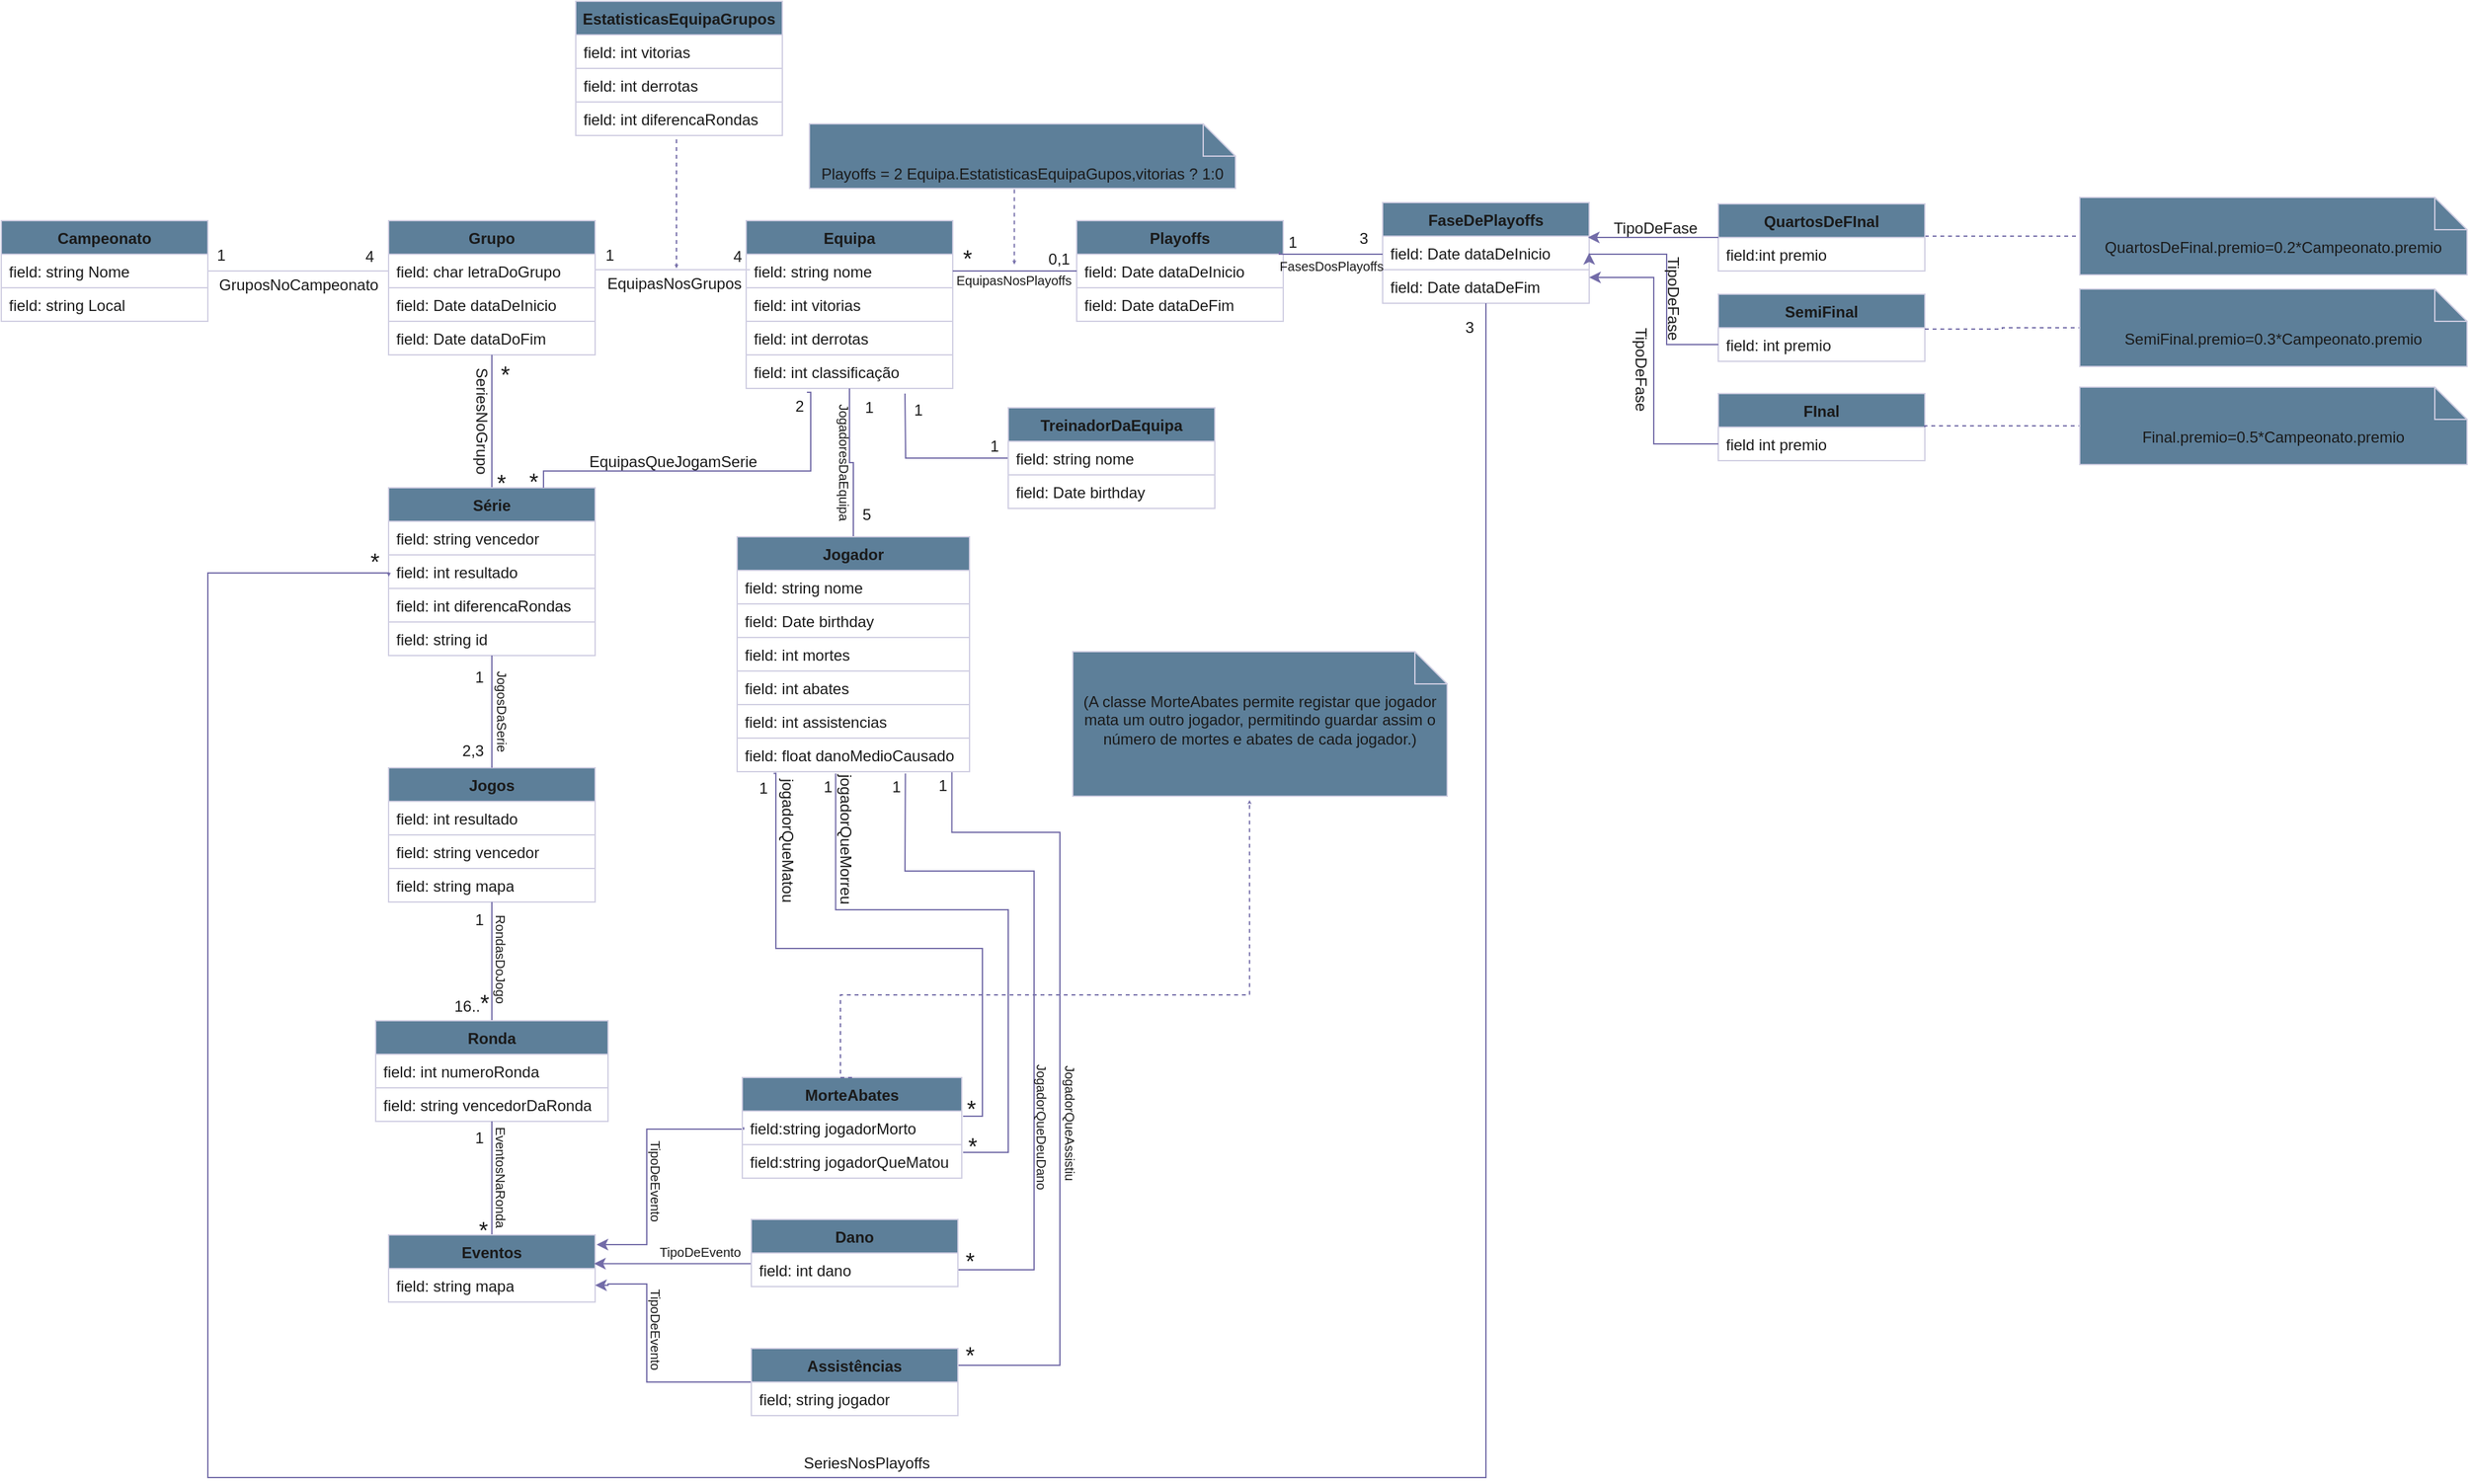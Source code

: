 <mxfile version="22.0.4" type="github">
  <diagram name="Page-1" id="e7e014a7-5840-1c2e-5031-d8a46d1fe8dd">
    <mxGraphModel dx="729" dy="396" grid="1" gridSize="10" guides="1" tooltips="1" connect="1" arrows="1" fold="1" page="1" pageScale="1" pageWidth="1169" pageHeight="826" background="none" math="0" shadow="0">
      <root>
        <mxCell id="0" />
        <mxCell id="1" parent="0" />
        <mxCell id="9Ka-WZvEReShKsLX9K6u-49" value="Playoffs = 2 Equipa.EstatisticasEquipaGupos,vitorias ? 1:0" style="shape=note2;boundedLbl=1;whiteSpace=wrap;html=1;size=25;verticalAlign=top;align=center;labelBackgroundColor=none;fillColor=#5D7F99;strokeColor=#D0CEE2;fontColor=#1A1A1A;" parent="1" vertex="1">
          <mxGeometry x="776" y="131" width="330" height="50" as="geometry" />
        </mxCell>
        <mxCell id="9Ka-WZvEReShKsLX9K6u-52" value="&lt;div&gt;Campeonato&lt;/div&gt;&lt;div&gt;&lt;br&gt;&lt;/div&gt;" style="swimlane;fontStyle=1;align=center;verticalAlign=top;childLayout=stackLayout;horizontal=1;startSize=26;horizontalStack=0;resizeParent=1;resizeParentMax=0;resizeLast=0;collapsible=1;marginBottom=0;whiteSpace=wrap;html=1;labelBackgroundColor=none;fillColor=#5D7F99;strokeColor=#D0CEE2;fontColor=#1A1A1A;" parent="1" vertex="1">
          <mxGeometry x="150" y="206" width="160" height="78" as="geometry" />
        </mxCell>
        <mxCell id="9Ka-WZvEReShKsLX9K6u-56" value="field: string Nome" style="text;strokeColor=#D0CEE2;fillColor=none;align=left;verticalAlign=top;spacingLeft=4;spacingRight=4;overflow=hidden;rotatable=0;points=[[0,0.5],[1,0.5]];portConstraint=eastwest;whiteSpace=wrap;html=1;labelBackgroundColor=none;fontColor=#1A1A1A;" parent="9Ka-WZvEReShKsLX9K6u-52" vertex="1">
          <mxGeometry y="26" width="160" height="26" as="geometry" />
        </mxCell>
        <mxCell id="9Ka-WZvEReShKsLX9K6u-58" value="field: string Local" style="text;strokeColor=#D0CEE2;fillColor=none;align=left;verticalAlign=top;spacingLeft=4;spacingRight=4;overflow=hidden;rotatable=0;points=[[0,0.5],[1,0.5]];portConstraint=eastwest;whiteSpace=wrap;html=1;labelBackgroundColor=none;fontColor=#1A1A1A;" parent="9Ka-WZvEReShKsLX9K6u-52" vertex="1">
          <mxGeometry y="52" width="160" height="26" as="geometry" />
        </mxCell>
        <mxCell id="9Ka-WZvEReShKsLX9K6u-59" value="&lt;div&gt;Grupo&lt;/div&gt;" style="swimlane;fontStyle=1;align=center;verticalAlign=top;childLayout=stackLayout;horizontal=1;startSize=26;horizontalStack=0;resizeParent=1;resizeParentMax=0;resizeLast=0;collapsible=1;marginBottom=0;whiteSpace=wrap;html=1;labelBackgroundColor=none;fillColor=#5D7F99;strokeColor=#D0CEE2;fontColor=#1A1A1A;" parent="1" vertex="1">
          <mxGeometry x="450" y="206" width="160" height="104" as="geometry" />
        </mxCell>
        <mxCell id="9Ka-WZvEReShKsLX9K6u-238" value="field: char letraDoGrupo" style="text;strokeColor=#D0CEE2;fillColor=none;align=left;verticalAlign=top;spacingLeft=4;spacingRight=4;overflow=hidden;rotatable=0;points=[[0,0.5],[1,0.5]];portConstraint=eastwest;whiteSpace=wrap;html=1;labelBackgroundColor=none;fontColor=#1A1A1A;" parent="9Ka-WZvEReShKsLX9K6u-59" vertex="1">
          <mxGeometry y="26" width="160" height="26" as="geometry" />
        </mxCell>
        <mxCell id="9Ka-WZvEReShKsLX9K6u-63" value="field: Date dataDeInicio" style="text;strokeColor=#D0CEE2;fillColor=none;align=left;verticalAlign=top;spacingLeft=4;spacingRight=4;overflow=hidden;rotatable=0;points=[[0,0.5],[1,0.5]];portConstraint=eastwest;whiteSpace=wrap;html=1;labelBackgroundColor=none;fontColor=#1A1A1A;" parent="9Ka-WZvEReShKsLX9K6u-59" vertex="1">
          <mxGeometry y="52" width="160" height="26" as="geometry" />
        </mxCell>
        <mxCell id="9Ka-WZvEReShKsLX9K6u-60" value="field: Date dataDoFim" style="text;strokeColor=#D0CEE2;fillColor=none;align=left;verticalAlign=top;spacingLeft=4;spacingRight=4;overflow=hidden;rotatable=0;points=[[0,0.5],[1,0.5]];portConstraint=eastwest;whiteSpace=wrap;html=1;labelBackgroundColor=none;fontColor=#1A1A1A;" parent="9Ka-WZvEReShKsLX9K6u-59" vertex="1">
          <mxGeometry y="78" width="160" height="26" as="geometry" />
        </mxCell>
        <mxCell id="9Ka-WZvEReShKsLX9K6u-64" value="" style="line;strokeWidth=1;fillColor=none;align=left;verticalAlign=middle;spacingTop=-1;spacingLeft=3;spacingRight=3;rotatable=0;labelPosition=right;points=[];portConstraint=eastwest;strokeColor=#D0CEE2;labelBackgroundColor=none;fontColor=#1A1A1A;" parent="1" vertex="1">
          <mxGeometry x="310" y="241" width="140" height="8" as="geometry" />
        </mxCell>
        <mxCell id="9Ka-WZvEReShKsLX9K6u-66" value="1" style="text;html=1;align=center;verticalAlign=middle;resizable=0;points=[];autosize=1;strokeColor=none;fillColor=none;labelBackgroundColor=none;fontColor=#1A1A1A;" parent="1" vertex="1">
          <mxGeometry x="305" y="218" width="30" height="30" as="geometry" />
        </mxCell>
        <mxCell id="9Ka-WZvEReShKsLX9K6u-67" value="4" style="text;html=1;align=center;verticalAlign=middle;resizable=0;points=[];autosize=1;strokeColor=none;fillColor=none;labelBackgroundColor=none;fontColor=#1A1A1A;" parent="1" vertex="1">
          <mxGeometry x="420" y="219" width="30" height="30" as="geometry" />
        </mxCell>
        <mxCell id="9Ka-WZvEReShKsLX9K6u-68" value="Equipa" style="swimlane;fontStyle=1;align=center;verticalAlign=top;childLayout=stackLayout;horizontal=1;startSize=26;horizontalStack=0;resizeParent=1;resizeParentMax=0;resizeLast=0;collapsible=1;marginBottom=0;whiteSpace=wrap;html=1;labelBackgroundColor=none;fillColor=#5D7F99;strokeColor=#D0CEE2;fontColor=#1A1A1A;" parent="1" vertex="1">
          <mxGeometry x="727" y="206" width="160" height="130" as="geometry" />
        </mxCell>
        <mxCell id="9Ka-WZvEReShKsLX9K6u-70" value="&lt;div&gt;field: string nome&lt;/div&gt;" style="text;strokeColor=#D0CEE2;fillColor=none;align=left;verticalAlign=top;spacingLeft=4;spacingRight=4;overflow=hidden;rotatable=0;points=[[0,0.5],[1,0.5]];portConstraint=eastwest;whiteSpace=wrap;html=1;labelBackgroundColor=none;fontColor=#1A1A1A;" parent="9Ka-WZvEReShKsLX9K6u-68" vertex="1">
          <mxGeometry y="26" width="160" height="26" as="geometry" />
        </mxCell>
        <mxCell id="9Ka-WZvEReShKsLX9K6u-69" value="field: int vitorias" style="text;strokeColor=#D0CEE2;fillColor=none;align=left;verticalAlign=top;spacingLeft=4;spacingRight=4;overflow=hidden;rotatable=0;points=[[0,0.5],[1,0.5]];portConstraint=eastwest;whiteSpace=wrap;html=1;labelBackgroundColor=none;fontColor=#1A1A1A;" parent="9Ka-WZvEReShKsLX9K6u-68" vertex="1">
          <mxGeometry y="52" width="160" height="26" as="geometry" />
        </mxCell>
        <mxCell id="9Ka-WZvEReShKsLX9K6u-110" value="field: int derrotas" style="text;strokeColor=#D0CEE2;fillColor=none;align=left;verticalAlign=top;spacingLeft=4;spacingRight=4;overflow=hidden;rotatable=0;points=[[0,0.5],[1,0.5]];portConstraint=eastwest;whiteSpace=wrap;html=1;labelBackgroundColor=none;fontColor=#1A1A1A;" parent="9Ka-WZvEReShKsLX9K6u-68" vertex="1">
          <mxGeometry y="78" width="160" height="26" as="geometry" />
        </mxCell>
        <mxCell id="JwK9TQ3U5i1SRj9SoQAU-14" value="field: int classificação" style="text;strokeColor=#D0CEE2;fillColor=none;align=left;verticalAlign=top;spacingLeft=4;spacingRight=4;overflow=hidden;rotatable=0;points=[[0,0.5],[1,0.5]];portConstraint=eastwest;whiteSpace=wrap;html=1;labelBackgroundColor=none;fontColor=#1A1A1A;" parent="9Ka-WZvEReShKsLX9K6u-68" vertex="1">
          <mxGeometry y="104" width="160" height="26" as="geometry" />
        </mxCell>
        <mxCell id="9Ka-WZvEReShKsLX9K6u-71" value="" style="line;strokeWidth=1;fillColor=none;align=left;verticalAlign=middle;spacingTop=-1;spacingLeft=3;spacingRight=3;rotatable=0;labelPosition=right;points=[];portConstraint=eastwest;strokeColor=#D0CEE2;labelBackgroundColor=none;fontColor=#1A1A1A;" parent="1" vertex="1">
          <mxGeometry x="610" y="240" width="120" height="8" as="geometry" />
        </mxCell>
        <mxCell id="9Ka-WZvEReShKsLX9K6u-75" value="&lt;div&gt;1&lt;/div&gt;" style="text;html=1;align=center;verticalAlign=middle;resizable=0;points=[];autosize=1;strokeColor=none;fillColor=none;labelBackgroundColor=none;fontColor=#1A1A1A;" parent="1" vertex="1">
          <mxGeometry x="606" y="218" width="30" height="30" as="geometry" />
        </mxCell>
        <mxCell id="9Ka-WZvEReShKsLX9K6u-76" value="4" style="text;html=1;align=center;verticalAlign=middle;resizable=0;points=[];autosize=1;strokeColor=none;fillColor=none;labelBackgroundColor=none;fontColor=#1A1A1A;" parent="1" vertex="1">
          <mxGeometry x="705" y="219" width="30" height="30" as="geometry" />
        </mxCell>
        <mxCell id="9Ka-WZvEReShKsLX9K6u-93" style="edgeStyle=orthogonalEdgeStyle;rounded=0;orthogonalLoop=1;jettySize=auto;html=1;entryX=0.5;entryY=1;entryDx=0;entryDy=0;endSize=0;endArrow=none;endFill=0;labelBackgroundColor=none;strokeColor=#736CA8;fontColor=default;" parent="1" source="9Ka-WZvEReShKsLX9K6u-77" target="9Ka-WZvEReShKsLX9K6u-59" edge="1">
          <mxGeometry relative="1" as="geometry" />
        </mxCell>
        <mxCell id="9Ka-WZvEReShKsLX9K6u-77" value="Série" style="swimlane;fontStyle=1;align=center;verticalAlign=top;childLayout=stackLayout;horizontal=1;startSize=26;horizontalStack=0;resizeParent=1;resizeParentMax=0;resizeLast=0;collapsible=1;marginBottom=0;whiteSpace=wrap;html=1;labelBackgroundColor=none;fillColor=#5D7F99;strokeColor=#D0CEE2;fontColor=#1A1A1A;" parent="1" vertex="1">
          <mxGeometry x="450" y="413" width="160" height="130" as="geometry" />
        </mxCell>
        <mxCell id="9Ka-WZvEReShKsLX9K6u-239" value="&lt;div&gt;field: string vencedor&lt;/div&gt;" style="text;strokeColor=#D0CEE2;fillColor=none;align=left;verticalAlign=top;spacingLeft=4;spacingRight=4;overflow=hidden;rotatable=0;points=[[0,0.5],[1,0.5]];portConstraint=eastwest;whiteSpace=wrap;html=1;labelBackgroundColor=none;fontColor=#1A1A1A;" parent="9Ka-WZvEReShKsLX9K6u-77" vertex="1">
          <mxGeometry y="26" width="160" height="26" as="geometry" />
        </mxCell>
        <mxCell id="9Ka-WZvEReShKsLX9K6u-78" value="field: int resultado" style="text;strokeColor=#D0CEE2;fillColor=none;align=left;verticalAlign=top;spacingLeft=4;spacingRight=4;overflow=hidden;rotatable=0;points=[[0,0.5],[1,0.5]];portConstraint=eastwest;whiteSpace=wrap;html=1;labelBackgroundColor=none;fontColor=#1A1A1A;" parent="9Ka-WZvEReShKsLX9K6u-77" vertex="1">
          <mxGeometry y="52" width="160" height="26" as="geometry" />
        </mxCell>
        <mxCell id="LEeNHCaEj4kO8tNSxgfI-7" value="field: int diferencaRondas" style="text;strokeColor=#D0CEE2;fillColor=none;align=left;verticalAlign=top;spacingLeft=4;spacingRight=4;overflow=hidden;rotatable=0;points=[[0,0.5],[1,0.5]];portConstraint=eastwest;whiteSpace=wrap;html=1;labelBackgroundColor=none;fontColor=#1A1A1A;" parent="9Ka-WZvEReShKsLX9K6u-77" vertex="1">
          <mxGeometry y="78" width="160" height="26" as="geometry" />
        </mxCell>
        <mxCell id="9Ka-WZvEReShKsLX9K6u-173" value="field: string id" style="text;strokeColor=#D0CEE2;fillColor=none;align=left;verticalAlign=top;spacingLeft=4;spacingRight=4;overflow=hidden;rotatable=0;points=[[0,0.5],[1,0.5]];portConstraint=eastwest;whiteSpace=wrap;html=1;labelBackgroundColor=none;fontColor=#1A1A1A;" parent="9Ka-WZvEReShKsLX9K6u-77" vertex="1">
          <mxGeometry y="104" width="160" height="26" as="geometry" />
        </mxCell>
        <mxCell id="9Ka-WZvEReShKsLX9K6u-92" value="&amp;nbsp;" style="text;whiteSpace=wrap;html=1;labelBackgroundColor=none;fontColor=#1A1A1A;" parent="1" vertex="1">
          <mxGeometry x="480" y="480" width="60" height="30" as="geometry" />
        </mxCell>
        <mxCell id="9Ka-WZvEReShKsLX9K6u-94" value="&lt;font style=&quot;font-size: 18px;&quot;&gt;*&lt;/font&gt;" style="text;html=1;align=center;verticalAlign=middle;resizable=0;points=[];autosize=1;strokeColor=none;fillColor=none;labelBackgroundColor=none;fontColor=#1A1A1A;" parent="1" vertex="1">
          <mxGeometry x="525" y="306" width="30" height="40" as="geometry" />
        </mxCell>
        <mxCell id="9Ka-WZvEReShKsLX9K6u-95" value="&lt;font style=&quot;font-size: 18px;&quot;&gt;*&lt;/font&gt;" style="text;html=1;align=center;verticalAlign=middle;resizable=0;points=[];autosize=1;strokeColor=none;fillColor=none;labelBackgroundColor=none;fontColor=#1A1A1A;" parent="1" vertex="1">
          <mxGeometry x="522" y="390" width="30" height="40" as="geometry" />
        </mxCell>
        <mxCell id="9Ka-WZvEReShKsLX9K6u-100" value="&lt;div&gt;Jogos&lt;/div&gt;&lt;div&gt;&lt;br&gt;&lt;/div&gt;" style="swimlane;fontStyle=1;align=center;verticalAlign=top;childLayout=stackLayout;horizontal=1;startSize=26;horizontalStack=0;resizeParent=1;resizeParentMax=0;resizeLast=0;collapsible=1;marginBottom=0;whiteSpace=wrap;html=1;labelBackgroundColor=none;fillColor=#5D7F99;strokeColor=#D0CEE2;fontColor=#1A1A1A;" parent="1" vertex="1">
          <mxGeometry x="450" y="630" width="160" height="104" as="geometry" />
        </mxCell>
        <mxCell id="9Ka-WZvEReShKsLX9K6u-101" value="field: int resultado" style="text;strokeColor=#D0CEE2;fillColor=none;align=left;verticalAlign=top;spacingLeft=4;spacingRight=4;overflow=hidden;rotatable=0;points=[[0,0.5],[1,0.5]];portConstraint=eastwest;whiteSpace=wrap;html=1;labelBackgroundColor=none;fontColor=#1A1A1A;" parent="9Ka-WZvEReShKsLX9K6u-100" vertex="1">
          <mxGeometry y="26" width="160" height="26" as="geometry" />
        </mxCell>
        <mxCell id="9Ka-WZvEReShKsLX9K6u-102" value="field: string vencedor" style="text;strokeColor=#D0CEE2;fillColor=none;align=left;verticalAlign=top;spacingLeft=4;spacingRight=4;overflow=hidden;rotatable=0;points=[[0,0.5],[1,0.5]];portConstraint=eastwest;whiteSpace=wrap;html=1;labelBackgroundColor=none;fontColor=#1A1A1A;" parent="9Ka-WZvEReShKsLX9K6u-100" vertex="1">
          <mxGeometry y="52" width="160" height="26" as="geometry" />
        </mxCell>
        <mxCell id="9Ka-WZvEReShKsLX9K6u-136" value="field: string mapa" style="text;strokeColor=#D0CEE2;fillColor=none;align=left;verticalAlign=top;spacingLeft=4;spacingRight=4;overflow=hidden;rotatable=0;points=[[0,0.5],[1,0.5]];portConstraint=eastwest;whiteSpace=wrap;html=1;labelBackgroundColor=none;fontColor=#1A1A1A;" parent="9Ka-WZvEReShKsLX9K6u-100" vertex="1">
          <mxGeometry y="78" width="160" height="26" as="geometry" />
        </mxCell>
        <mxCell id="9Ka-WZvEReShKsLX9K6u-103" style="edgeStyle=orthogonalEdgeStyle;rounded=0;orthogonalLoop=1;jettySize=auto;html=1;endSize=0;entryX=0.5;entryY=1;entryDx=0;entryDy=0;endArrow=none;endFill=0;labelBackgroundColor=none;strokeColor=#736CA8;fontColor=default;" parent="1" source="9Ka-WZvEReShKsLX9K6u-100" target="9Ka-WZvEReShKsLX9K6u-77" edge="1">
          <mxGeometry relative="1" as="geometry">
            <mxPoint x="530" y="560" as="targetPoint" />
          </mxGeometry>
        </mxCell>
        <mxCell id="9Ka-WZvEReShKsLX9K6u-104" value="1" style="text;html=1;align=center;verticalAlign=middle;resizable=0;points=[];autosize=1;strokeColor=none;fillColor=none;labelBackgroundColor=none;fontColor=#1A1A1A;" parent="1" vertex="1">
          <mxGeometry x="505" y="545" width="30" height="30" as="geometry" />
        </mxCell>
        <mxCell id="9Ka-WZvEReShKsLX9K6u-105" value="2,3" style="text;html=1;align=center;verticalAlign=middle;resizable=0;points=[];autosize=1;strokeColor=none;fillColor=none;labelBackgroundColor=none;fontColor=#1A1A1A;" parent="1" vertex="1">
          <mxGeometry x="495" y="602" width="40" height="30" as="geometry" />
        </mxCell>
        <mxCell id="9Ka-WZvEReShKsLX9K6u-109" style="edgeStyle=orthogonalEdgeStyle;rounded=0;orthogonalLoop=1;jettySize=auto;html=1;entryX=0.5;entryY=1;entryDx=0;entryDy=0;endSize=0;endArrow=none;endFill=0;labelBackgroundColor=none;strokeColor=#736CA8;fontColor=default;" parent="1" source="9Ka-WZvEReShKsLX9K6u-106" target="9Ka-WZvEReShKsLX9K6u-68" edge="1">
          <mxGeometry relative="1" as="geometry" />
        </mxCell>
        <mxCell id="9Ka-WZvEReShKsLX9K6u-219" style="edgeStyle=orthogonalEdgeStyle;rounded=0;orthogonalLoop=1;jettySize=auto;html=1;exitX=0.424;exitY=1.051;exitDx=0;exitDy=0;entryX=1.006;entryY=0.231;entryDx=0;entryDy=0;exitPerimeter=0;entryPerimeter=0;endSize=0;endArrow=none;endFill=0;labelBackgroundColor=none;strokeColor=#736CA8;fontColor=default;" parent="1" source="9Ka-WZvEReShKsLX9K6u-145" target="9Ka-WZvEReShKsLX9K6u-193" edge="1">
          <mxGeometry relative="1" as="geometry">
            <Array as="points">
              <mxPoint x="796" y="740" />
              <mxPoint x="930" y="740" />
              <mxPoint x="930" y="928" />
            </Array>
          </mxGeometry>
        </mxCell>
        <mxCell id="9Ka-WZvEReShKsLX9K6u-221" style="edgeStyle=orthogonalEdgeStyle;rounded=0;orthogonalLoop=1;jettySize=auto;html=1;exitX=0.724;exitY=1.051;exitDx=0;exitDy=0;entryX=1;entryY=0.5;entryDx=0;entryDy=0;endSize=0;exitPerimeter=0;startArrow=none;startFill=0;endArrow=none;endFill=0;labelBackgroundColor=none;strokeColor=#736CA8;fontColor=default;" parent="1" source="9Ka-WZvEReShKsLX9K6u-145" edge="1">
          <mxGeometry relative="1" as="geometry">
            <Array as="points">
              <mxPoint x="850" y="640" />
              <mxPoint x="850" y="710" />
              <mxPoint x="950" y="710" />
              <mxPoint x="950" y="1019" />
            </Array>
            <mxPoint x="891" y="1019" as="targetPoint" />
          </mxGeometry>
        </mxCell>
        <mxCell id="JwK9TQ3U5i1SRj9SoQAU-40" style="edgeStyle=orthogonalEdgeStyle;rounded=0;orthogonalLoop=1;jettySize=auto;html=1;exitX=0.924;exitY=1.02;exitDx=0;exitDy=0;entryX=1;entryY=0.25;entryDx=0;entryDy=0;endSize=0;exitPerimeter=0;endArrow=none;endFill=0;labelBackgroundColor=none;strokeColor=#736CA8;fontColor=default;" parent="1" source="9Ka-WZvEReShKsLX9K6u-145" target="JwK9TQ3U5i1SRj9SoQAU-37" edge="1">
          <mxGeometry relative="1" as="geometry">
            <mxPoint x="886" y="601" as="sourcePoint" />
            <mxPoint x="877" y="1118" as="targetPoint" />
            <Array as="points">
              <mxPoint x="886" y="680" />
              <mxPoint x="970" y="680" />
              <mxPoint x="970" y="1093" />
            </Array>
          </mxGeometry>
        </mxCell>
        <mxCell id="9Ka-WZvEReShKsLX9K6u-106" value="Jogador" style="swimlane;fontStyle=1;align=center;verticalAlign=top;childLayout=stackLayout;horizontal=1;startSize=26;horizontalStack=0;resizeParent=1;resizeParentMax=0;resizeLast=0;collapsible=1;marginBottom=0;whiteSpace=wrap;html=1;labelBackgroundColor=none;fillColor=#5D7F99;strokeColor=#D0CEE2;fontColor=#1A1A1A;" parent="1" vertex="1">
          <mxGeometry x="720" y="451" width="180" height="182" as="geometry" />
        </mxCell>
        <mxCell id="9Ka-WZvEReShKsLX9K6u-107" value="field: string nome" style="text;strokeColor=#D0CEE2;fillColor=none;align=left;verticalAlign=top;spacingLeft=4;spacingRight=4;overflow=hidden;rotatable=0;points=[[0,0.5],[1,0.5]];portConstraint=eastwest;whiteSpace=wrap;html=1;labelBackgroundColor=none;fontColor=#1A1A1A;" parent="9Ka-WZvEReShKsLX9K6u-106" vertex="1">
          <mxGeometry y="26" width="180" height="26" as="geometry" />
        </mxCell>
        <mxCell id="9Ka-WZvEReShKsLX9K6u-108" value="field: Date birthday" style="text;strokeColor=#D0CEE2;fillColor=none;align=left;verticalAlign=top;spacingLeft=4;spacingRight=4;overflow=hidden;rotatable=0;points=[[0,0.5],[1,0.5]];portConstraint=eastwest;whiteSpace=wrap;html=1;labelBackgroundColor=none;fontColor=#1A1A1A;" parent="9Ka-WZvEReShKsLX9K6u-106" vertex="1">
          <mxGeometry y="52" width="180" height="26" as="geometry" />
        </mxCell>
        <mxCell id="9Ka-WZvEReShKsLX9K6u-143" value="field: int mortes" style="text;strokeColor=#D0CEE2;fillColor=none;align=left;verticalAlign=top;spacingLeft=4;spacingRight=4;overflow=hidden;rotatable=0;points=[[0,0.5],[1,0.5]];portConstraint=eastwest;whiteSpace=wrap;html=1;labelBackgroundColor=none;fontColor=#1A1A1A;" parent="9Ka-WZvEReShKsLX9K6u-106" vertex="1">
          <mxGeometry y="78" width="180" height="26" as="geometry" />
        </mxCell>
        <mxCell id="9Ka-WZvEReShKsLX9K6u-144" value="field: int abates" style="text;strokeColor=#D0CEE2;fillColor=none;align=left;verticalAlign=top;spacingLeft=4;spacingRight=4;overflow=hidden;rotatable=0;points=[[0,0.5],[1,0.5]];portConstraint=eastwest;whiteSpace=wrap;html=1;labelBackgroundColor=none;fontColor=#1A1A1A;" parent="9Ka-WZvEReShKsLX9K6u-106" vertex="1">
          <mxGeometry y="104" width="180" height="26" as="geometry" />
        </mxCell>
        <mxCell id="dNxr9348xgbhREsRvM5x-9" value="field: int assistencias" style="text;strokeColor=#D0CEE2;fillColor=none;align=left;verticalAlign=top;spacingLeft=4;spacingRight=4;overflow=hidden;rotatable=0;points=[[0,0.5],[1,0.5]];portConstraint=eastwest;whiteSpace=wrap;html=1;labelBackgroundColor=none;fontColor=#1A1A1A;" parent="9Ka-WZvEReShKsLX9K6u-106" vertex="1">
          <mxGeometry y="130" width="180" height="26" as="geometry" />
        </mxCell>
        <mxCell id="9Ka-WZvEReShKsLX9K6u-145" value="field: float danoMedioCausado" style="text;strokeColor=#D0CEE2;fillColor=none;align=left;verticalAlign=top;spacingLeft=4;spacingRight=4;overflow=hidden;rotatable=0;points=[[0,0.5],[1,0.5]];portConstraint=eastwest;whiteSpace=wrap;html=1;labelBackgroundColor=none;fontColor=#1A1A1A;" parent="9Ka-WZvEReShKsLX9K6u-106" vertex="1">
          <mxGeometry y="156" width="180" height="26" as="geometry" />
        </mxCell>
        <mxCell id="9Ka-WZvEReShKsLX9K6u-111" value="Playoffs" style="swimlane;fontStyle=1;align=center;verticalAlign=top;childLayout=stackLayout;horizontal=1;startSize=26;horizontalStack=0;resizeParent=1;resizeParentMax=0;resizeLast=0;collapsible=1;marginBottom=0;whiteSpace=wrap;html=1;labelBackgroundColor=none;fillColor=#5D7F99;strokeColor=#D0CEE2;fontColor=#1A1A1A;" parent="1" vertex="1">
          <mxGeometry x="983" y="206" width="160" height="78" as="geometry" />
        </mxCell>
        <mxCell id="9Ka-WZvEReShKsLX9K6u-112" value="field: Date dataDeInicio" style="text;strokeColor=#D0CEE2;fillColor=none;align=left;verticalAlign=top;spacingLeft=4;spacingRight=4;overflow=hidden;rotatable=0;points=[[0,0.5],[1,0.5]];portConstraint=eastwest;whiteSpace=wrap;html=1;labelBackgroundColor=none;fontColor=#1A1A1A;" parent="9Ka-WZvEReShKsLX9K6u-111" vertex="1">
          <mxGeometry y="26" width="160" height="26" as="geometry" />
        </mxCell>
        <mxCell id="9Ka-WZvEReShKsLX9K6u-113" value="field: Date dataDeFim" style="text;strokeColor=#D0CEE2;fillColor=none;align=left;verticalAlign=top;spacingLeft=4;spacingRight=4;overflow=hidden;rotatable=0;points=[[0,0.5],[1,0.5]];portConstraint=eastwest;whiteSpace=wrap;html=1;labelBackgroundColor=none;fontColor=#1A1A1A;" parent="9Ka-WZvEReShKsLX9K6u-111" vertex="1">
          <mxGeometry y="52" width="160" height="26" as="geometry" />
        </mxCell>
        <mxCell id="9Ka-WZvEReShKsLX9K6u-133" style="edgeStyle=orthogonalEdgeStyle;rounded=0;orthogonalLoop=1;jettySize=auto;html=1;entryX=0;entryY=0.5;entryDx=0;entryDy=0;endSize=0;endArrow=none;endFill=0;labelBackgroundColor=none;strokeColor=#736CA8;fontColor=default;" parent="1" source="9Ka-WZvEReShKsLX9K6u-70" target="9Ka-WZvEReShKsLX9K6u-112" edge="1">
          <mxGeometry relative="1" as="geometry" />
        </mxCell>
        <mxCell id="9Ka-WZvEReShKsLX9K6u-134" value="1" style="text;html=1;align=center;verticalAlign=middle;resizable=0;points=[];autosize=1;strokeColor=none;fillColor=none;labelBackgroundColor=none;fontColor=#1A1A1A;" parent="1" vertex="1">
          <mxGeometry x="807" y="336" width="30" height="30" as="geometry" />
        </mxCell>
        <mxCell id="9Ka-WZvEReShKsLX9K6u-135" value="5" style="text;html=1;align=center;verticalAlign=middle;resizable=0;points=[];autosize=1;strokeColor=none;fillColor=none;labelBackgroundColor=none;fontColor=#1A1A1A;" parent="1" vertex="1">
          <mxGeometry x="805" y="419" width="30" height="30" as="geometry" />
        </mxCell>
        <mxCell id="9Ka-WZvEReShKsLX9K6u-165" value="&lt;font style=&quot;font-size: 18px;&quot;&gt;*&lt;/font&gt;" style="text;html=1;align=center;verticalAlign=middle;resizable=0;points=[];autosize=1;strokeColor=none;fillColor=none;labelBackgroundColor=none;fontColor=#1A1A1A;" parent="1" vertex="1">
          <mxGeometry x="883" y="216" width="30" height="40" as="geometry" />
        </mxCell>
        <mxCell id="9Ka-WZvEReShKsLX9K6u-166" value="0,1" style="text;html=1;align=center;verticalAlign=middle;resizable=0;points=[];autosize=1;strokeColor=none;fillColor=none;labelBackgroundColor=none;fontColor=#1A1A1A;" parent="1" vertex="1">
          <mxGeometry x="949" y="221" width="40" height="30" as="geometry" />
        </mxCell>
        <mxCell id="9Ka-WZvEReShKsLX9K6u-171" value="(A classe MorteAbates permite registar que jogador mata um outro jogador, permitindo guardar assim o número de mortes e abates de cada jogador.)" style="shape=note2;boundedLbl=1;whiteSpace=wrap;html=1;size=25;verticalAlign=top;align=center;labelBackgroundColor=none;fillColor=#5D7F99;strokeColor=#D0CEE2;fontColor=#1A1A1A;" parent="1" vertex="1">
          <mxGeometry x="980" y="540" width="290" height="112" as="geometry" />
        </mxCell>
        <mxCell id="9Ka-WZvEReShKsLX9K6u-183" style="edgeStyle=orthogonalEdgeStyle;rounded=0;orthogonalLoop=1;jettySize=auto;html=1;entryX=0.75;entryY=0;entryDx=0;entryDy=0;endSize=0;exitX=0.294;exitY=1.115;exitDx=0;exitDy=0;exitPerimeter=0;endArrow=none;endFill=0;labelBackgroundColor=none;strokeColor=#736CA8;fontColor=default;" parent="1" source="JwK9TQ3U5i1SRj9SoQAU-14" target="9Ka-WZvEReShKsLX9K6u-77" edge="1">
          <mxGeometry relative="1" as="geometry">
            <Array as="points">
              <mxPoint x="777" y="400" />
              <mxPoint x="570" y="400" />
            </Array>
          </mxGeometry>
        </mxCell>
        <mxCell id="9Ka-WZvEReShKsLX9K6u-184" value="&lt;font style=&quot;font-size: 18px;&quot;&gt;*&lt;/font&gt;" style="text;html=1;align=center;verticalAlign=middle;resizable=0;points=[];autosize=1;strokeColor=none;fillColor=none;labelBackgroundColor=none;fontColor=#1A1A1A;" parent="1" vertex="1">
          <mxGeometry x="547" y="389" width="30" height="40" as="geometry" />
        </mxCell>
        <mxCell id="9Ka-WZvEReShKsLX9K6u-185" value="2" style="text;html=1;align=center;verticalAlign=middle;resizable=0;points=[];autosize=1;strokeColor=none;fillColor=none;labelBackgroundColor=none;fontColor=#1A1A1A;" parent="1" vertex="1">
          <mxGeometry x="753" y="335" width="30" height="30" as="geometry" />
        </mxCell>
        <mxCell id="9Ka-WZvEReShKsLX9K6u-190" style="edgeStyle=orthogonalEdgeStyle;rounded=0;orthogonalLoop=1;jettySize=auto;html=1;entryX=0.5;entryY=1;entryDx=0;entryDy=0;endSize=0;endArrow=none;endFill=0;labelBackgroundColor=none;strokeColor=#736CA8;fontColor=default;" parent="1" source="9Ka-WZvEReShKsLX9K6u-186" target="9Ka-WZvEReShKsLX9K6u-100" edge="1">
          <mxGeometry relative="1" as="geometry" />
        </mxCell>
        <mxCell id="9Ka-WZvEReShKsLX9K6u-186" value="Ronda" style="swimlane;fontStyle=1;align=center;verticalAlign=top;childLayout=stackLayout;horizontal=1;startSize=26;horizontalStack=0;resizeParent=1;resizeParentMax=0;resizeLast=0;collapsible=1;marginBottom=0;whiteSpace=wrap;html=1;labelBackgroundColor=none;fillColor=#5D7F99;strokeColor=#D0CEE2;fontColor=#1A1A1A;" parent="1" vertex="1">
          <mxGeometry x="440" y="826" width="180" height="78" as="geometry" />
        </mxCell>
        <mxCell id="9Ka-WZvEReShKsLX9K6u-187" value="field: int numeroRonda" style="text;strokeColor=#D0CEE2;fillColor=none;align=left;verticalAlign=top;spacingLeft=4;spacingRight=4;overflow=hidden;rotatable=0;points=[[0,0.5],[1,0.5]];portConstraint=eastwest;whiteSpace=wrap;html=1;labelBackgroundColor=none;fontColor=#1A1A1A;" parent="9Ka-WZvEReShKsLX9K6u-186" vertex="1">
          <mxGeometry y="26" width="180" height="26" as="geometry" />
        </mxCell>
        <mxCell id="JwK9TQ3U5i1SRj9SoQAU-5" value="field: string vencedorDaRonda" style="text;strokeColor=#D0CEE2;fillColor=none;align=left;verticalAlign=top;spacingLeft=4;spacingRight=4;overflow=hidden;rotatable=0;points=[[0,0.5],[1,0.5]];portConstraint=eastwest;whiteSpace=wrap;html=1;labelBackgroundColor=none;fontColor=#1A1A1A;" parent="9Ka-WZvEReShKsLX9K6u-186" vertex="1">
          <mxGeometry y="52" width="180" height="26" as="geometry" />
        </mxCell>
        <mxCell id="9Ka-WZvEReShKsLX9K6u-214" style="edgeStyle=orthogonalEdgeStyle;rounded=0;orthogonalLoop=1;jettySize=auto;html=1;exitX=0;exitY=0.5;exitDx=0;exitDy=0;entryX=1.007;entryY=0.144;entryDx=0;entryDy=0;entryPerimeter=0;labelBackgroundColor=none;strokeColor=#736CA8;fontColor=default;" parent="1" source="9Ka-WZvEReShKsLX9K6u-192" target="9Ka-WZvEReShKsLX9K6u-203" edge="1">
          <mxGeometry relative="1" as="geometry">
            <Array as="points">
              <mxPoint x="725" y="909" />
              <mxPoint x="650" y="910" />
              <mxPoint x="650" y="1000" />
              <mxPoint x="612" y="1000" />
            </Array>
            <mxPoint x="630" y="1010" as="targetPoint" />
          </mxGeometry>
        </mxCell>
        <mxCell id="9Ka-WZvEReShKsLX9K6u-191" value="MorteAbates" style="swimlane;fontStyle=1;align=center;verticalAlign=top;childLayout=stackLayout;horizontal=1;startSize=26;horizontalStack=0;resizeParent=1;resizeParentMax=0;resizeLast=0;collapsible=1;marginBottom=0;whiteSpace=wrap;html=1;labelBackgroundColor=none;fillColor=#5D7F99;strokeColor=#D0CEE2;fontColor=#1A1A1A;" parent="1" vertex="1">
          <mxGeometry x="724" y="870" width="170" height="78" as="geometry" />
        </mxCell>
        <mxCell id="9Ka-WZvEReShKsLX9K6u-192" value="field:string jogadorMorto" style="text;strokeColor=#D0CEE2;fillColor=none;align=left;verticalAlign=top;spacingLeft=4;spacingRight=4;overflow=hidden;rotatable=0;points=[[0,0.5],[1,0.5]];portConstraint=eastwest;whiteSpace=wrap;html=1;labelBackgroundColor=none;fontColor=#1A1A1A;" parent="9Ka-WZvEReShKsLX9K6u-191" vertex="1">
          <mxGeometry y="26" width="170" height="26" as="geometry" />
        </mxCell>
        <mxCell id="9Ka-WZvEReShKsLX9K6u-193" value="field:string jogadorQueMatou" style="text;strokeColor=#D0CEE2;fillColor=none;align=left;verticalAlign=top;spacingLeft=4;spacingRight=4;overflow=hidden;rotatable=0;points=[[0,0.5],[1,0.5]];portConstraint=eastwest;whiteSpace=wrap;html=1;labelBackgroundColor=none;fontColor=#1A1A1A;" parent="9Ka-WZvEReShKsLX9K6u-191" vertex="1">
          <mxGeometry y="52" width="170" height="26" as="geometry" />
        </mxCell>
        <mxCell id="9Ka-WZvEReShKsLX9K6u-199" value="Dano" style="swimlane;fontStyle=1;align=center;verticalAlign=top;childLayout=stackLayout;horizontal=1;startSize=26;horizontalStack=0;resizeParent=1;resizeParentMax=0;resizeLast=0;collapsible=1;marginBottom=0;whiteSpace=wrap;html=1;labelBackgroundColor=none;fillColor=#5D7F99;strokeColor=#D0CEE2;fontColor=#1A1A1A;" parent="1" vertex="1">
          <mxGeometry x="731" y="980" width="160" height="52" as="geometry" />
        </mxCell>
        <mxCell id="9Ka-WZvEReShKsLX9K6u-201" value="&lt;div&gt;field: int dano&lt;/div&gt;" style="text;strokeColor=#D0CEE2;fillColor=none;align=left;verticalAlign=top;spacingLeft=4;spacingRight=4;overflow=hidden;rotatable=0;points=[[0,0.5],[1,0.5]];portConstraint=eastwest;whiteSpace=wrap;html=1;labelBackgroundColor=none;fontColor=#1A1A1A;" parent="9Ka-WZvEReShKsLX9K6u-199" vertex="1">
          <mxGeometry y="26" width="160" height="26" as="geometry" />
        </mxCell>
        <mxCell id="9Ka-WZvEReShKsLX9K6u-207" style="edgeStyle=orthogonalEdgeStyle;rounded=0;orthogonalLoop=1;jettySize=auto;html=1;entryX=0.5;entryY=1;entryDx=0;entryDy=0;endSize=0;endArrow=none;endFill=0;labelBackgroundColor=none;strokeColor=#736CA8;fontColor=default;" parent="1" source="9Ka-WZvEReShKsLX9K6u-203" target="9Ka-WZvEReShKsLX9K6u-186" edge="1">
          <mxGeometry relative="1" as="geometry" />
        </mxCell>
        <mxCell id="9Ka-WZvEReShKsLX9K6u-203" value="Eventos" style="swimlane;fontStyle=1;align=center;verticalAlign=top;childLayout=stackLayout;horizontal=1;startSize=26;horizontalStack=0;resizeParent=1;resizeParentMax=0;resizeLast=0;collapsible=1;marginBottom=0;whiteSpace=wrap;html=1;labelBackgroundColor=none;fillColor=#5D7F99;strokeColor=#D0CEE2;fontColor=#1A1A1A;" parent="1" vertex="1">
          <mxGeometry x="450" y="992" width="160" height="52" as="geometry" />
        </mxCell>
        <mxCell id="9Ka-WZvEReShKsLX9K6u-206" value="field: string mapa" style="text;strokeColor=#D0CEE2;fillColor=none;align=left;verticalAlign=top;spacingLeft=4;spacingRight=4;overflow=hidden;rotatable=0;points=[[0,0.5],[1,0.5]];portConstraint=eastwest;whiteSpace=wrap;html=1;labelBackgroundColor=none;fontColor=#1A1A1A;" parent="9Ka-WZvEReShKsLX9K6u-203" vertex="1">
          <mxGeometry y="26" width="160" height="26" as="geometry" />
        </mxCell>
        <mxCell id="9Ka-WZvEReShKsLX9K6u-215" style="edgeStyle=orthogonalEdgeStyle;rounded=0;orthogonalLoop=1;jettySize=auto;html=1;exitX=-0.003;exitY=0.317;exitDx=0;exitDy=0;entryX=0.995;entryY=-0.145;entryDx=0;entryDy=0;entryPerimeter=0;exitPerimeter=0;labelBackgroundColor=none;strokeColor=#736CA8;fontColor=default;" parent="1" target="9Ka-WZvEReShKsLX9K6u-206" edge="1">
          <mxGeometry relative="1" as="geometry">
            <Array as="points">
              <mxPoint x="700" y="1014" />
              <mxPoint x="700" y="1014" />
            </Array>
            <mxPoint x="730.52" y="1014.242" as="sourcePoint" />
          </mxGeometry>
        </mxCell>
        <mxCell id="9Ka-WZvEReShKsLX9K6u-222" style="edgeStyle=orthogonalEdgeStyle;rounded=0;orthogonalLoop=1;jettySize=auto;html=1;entryX=1.006;entryY=0.154;entryDx=0;entryDy=0;entryPerimeter=0;endSize=0;strokeWidth=1;startSize=6;endArrow=none;endFill=0;exitX=0.157;exitY=1.051;exitDx=0;exitDy=0;exitPerimeter=0;labelBackgroundColor=none;strokeColor=#736CA8;fontColor=default;" parent="1" source="9Ka-WZvEReShKsLX9K6u-145" target="9Ka-WZvEReShKsLX9K6u-192" edge="1">
          <mxGeometry relative="1" as="geometry">
            <mxPoint x="750" y="640" as="sourcePoint" />
            <Array as="points">
              <mxPoint x="750" y="634" />
              <mxPoint x="750" y="770" />
              <mxPoint x="910" y="770" />
              <mxPoint x="910" y="900" />
            </Array>
          </mxGeometry>
        </mxCell>
        <mxCell id="9Ka-WZvEReShKsLX9K6u-223" value="&lt;div&gt;jogadorQueMorreu&lt;/div&gt;" style="text;html=1;align=center;verticalAlign=middle;resizable=0;points=[];autosize=1;strokeColor=none;fillColor=none;rotation=90;labelBackgroundColor=none;fontColor=#1A1A1A;" parent="1" vertex="1">
          <mxGeometry x="744" y="670" width="120" height="30" as="geometry" />
        </mxCell>
        <mxCell id="9Ka-WZvEReShKsLX9K6u-224" value="jogadorQueMatou" style="text;html=1;align=center;verticalAlign=middle;resizable=0;points=[];autosize=1;strokeColor=none;fillColor=none;rotation=90;labelBackgroundColor=none;fontColor=#1A1A1A;" parent="1" vertex="1">
          <mxGeometry x="699" y="671" width="120" height="30" as="geometry" />
        </mxCell>
        <mxCell id="9Ka-WZvEReShKsLX9K6u-231" value="1" style="text;html=1;align=center;verticalAlign=middle;resizable=0;points=[];autosize=1;strokeColor=none;fillColor=none;labelBackgroundColor=none;fontColor=#1A1A1A;" parent="1" vertex="1">
          <mxGeometry x="775" y="630" width="30" height="30" as="geometry" />
        </mxCell>
        <mxCell id="9Ka-WZvEReShKsLX9K6u-232" value="1" style="text;html=1;align=center;verticalAlign=middle;resizable=0;points=[];autosize=1;strokeColor=none;fillColor=none;labelBackgroundColor=none;fontColor=#1A1A1A;" parent="1" vertex="1">
          <mxGeometry x="828" y="630" width="30" height="30" as="geometry" />
        </mxCell>
        <mxCell id="9Ka-WZvEReShKsLX9K6u-234" value="&lt;font style=&quot;font-size: 18px;&quot;&gt;*&lt;/font&gt;" style="text;html=1;align=center;verticalAlign=middle;resizable=0;points=[];autosize=1;strokeColor=none;fillColor=none;labelBackgroundColor=none;fontColor=#1A1A1A;" parent="1" vertex="1">
          <mxGeometry x="885" y="993" width="30" height="40" as="geometry" />
        </mxCell>
        <mxCell id="9Ka-WZvEReShKsLX9K6u-235" value="&lt;font style=&quot;font-size: 18px;&quot;&gt;*&lt;/font&gt;" style="text;html=1;align=center;verticalAlign=middle;resizable=0;points=[];autosize=1;strokeColor=none;fillColor=none;labelBackgroundColor=none;fontColor=#1A1A1A;" parent="1" vertex="1">
          <mxGeometry x="887" y="904" width="30" height="40" as="geometry" />
        </mxCell>
        <mxCell id="9Ka-WZvEReShKsLX9K6u-236" value="&lt;font style=&quot;font-size: 18px;&quot;&gt;*&lt;/font&gt;" style="text;html=1;align=center;verticalAlign=middle;resizable=0;points=[];autosize=1;strokeColor=none;fillColor=none;labelBackgroundColor=none;fontColor=#1A1A1A;" parent="1" vertex="1">
          <mxGeometry x="886" y="875" width="30" height="40" as="geometry" />
        </mxCell>
        <mxCell id="JwK9TQ3U5i1SRj9SoQAU-1" value="FaseDePlayoffs" style="swimlane;fontStyle=1;align=center;verticalAlign=top;childLayout=stackLayout;horizontal=1;startSize=26;horizontalStack=0;resizeParent=1;resizeParentMax=0;resizeLast=0;collapsible=1;marginBottom=0;whiteSpace=wrap;html=1;labelBackgroundColor=none;fillColor=#5D7F99;strokeColor=#D0CEE2;fontColor=#1A1A1A;" parent="1" vertex="1">
          <mxGeometry x="1220" y="192" width="160" height="78" as="geometry" />
        </mxCell>
        <mxCell id="JwK9TQ3U5i1SRj9SoQAU-3" value="field: Date dataDeInicio " style="text;strokeColor=#D0CEE2;fillColor=none;align=left;verticalAlign=top;spacingLeft=4;spacingRight=4;overflow=hidden;rotatable=0;points=[[0,0.5],[1,0.5]];portConstraint=eastwest;whiteSpace=wrap;html=1;labelBackgroundColor=none;fontColor=#1A1A1A;" parent="JwK9TQ3U5i1SRj9SoQAU-1" vertex="1">
          <mxGeometry y="26" width="160" height="26" as="geometry" />
        </mxCell>
        <mxCell id="JwK9TQ3U5i1SRj9SoQAU-4" value="field: Date dataDeFim" style="text;strokeColor=#D0CEE2;fillColor=none;align=left;verticalAlign=top;spacingLeft=4;spacingRight=4;overflow=hidden;rotatable=0;points=[[0,0.5],[1,0.5]];portConstraint=eastwest;whiteSpace=wrap;html=1;labelBackgroundColor=none;fontColor=#1A1A1A;" parent="JwK9TQ3U5i1SRj9SoQAU-1" vertex="1">
          <mxGeometry y="52" width="160" height="26" as="geometry" />
        </mxCell>
        <mxCell id="JwK9TQ3U5i1SRj9SoQAU-8" style="edgeStyle=orthogonalEdgeStyle;rounded=0;orthogonalLoop=1;jettySize=auto;html=1;exitX=0;exitY=0.5;exitDx=0;exitDy=0;endSize=0;endArrow=none;endFill=0;labelBackgroundColor=none;strokeColor=#736CA8;fontColor=default;" parent="1" edge="1">
          <mxGeometry relative="1" as="geometry">
            <mxPoint x="1220" y="232" as="sourcePoint" />
            <Array as="points">
              <mxPoint x="1160" y="232" />
              <mxPoint x="1160" y="232" />
            </Array>
            <mxPoint x="1140" y="230" as="targetPoint" />
          </mxGeometry>
        </mxCell>
        <mxCell id="JwK9TQ3U5i1SRj9SoQAU-9" value="" style="edgeStyle=segmentEdgeStyle;endArrow=classic;html=1;curved=0;rounded=0;endSize=0;startSize=8;sourcePerimeterSpacing=0;targetPerimeterSpacing=0;exitX=0.481;exitY=1.018;exitDx=0;exitDy=0;exitPerimeter=0;dashed=1;labelBackgroundColor=none;strokeColor=#736CA8;fontColor=default;" parent="1" source="9Ka-WZvEReShKsLX9K6u-49" edge="1">
          <mxGeometry width="100" relative="1" as="geometry">
            <mxPoint x="880" y="180" as="sourcePoint" />
            <mxPoint x="934" y="240" as="targetPoint" />
            <Array as="points">
              <mxPoint x="934" y="240" />
            </Array>
          </mxGeometry>
        </mxCell>
        <mxCell id="JwK9TQ3U5i1SRj9SoQAU-10" style="edgeStyle=orthogonalEdgeStyle;rounded=0;orthogonalLoop=1;jettySize=auto;html=1;entryX=0.001;entryY=0.648;entryDx=0;entryDy=0;entryPerimeter=0;endSize=0;exitX=0.5;exitY=1;exitDx=0;exitDy=0;labelBackgroundColor=none;strokeColor=#736CA8;fontColor=default;" parent="1" source="JwK9TQ3U5i1SRj9SoQAU-1" target="9Ka-WZvEReShKsLX9K6u-78" edge="1">
          <mxGeometry relative="1" as="geometry">
            <mxPoint x="1300" y="300" as="sourcePoint" />
            <Array as="points">
              <mxPoint x="1300" y="1180" />
              <mxPoint x="310" y="1180" />
              <mxPoint x="310" y="479" />
              <mxPoint x="450" y="479" />
            </Array>
          </mxGeometry>
        </mxCell>
        <mxCell id="JwK9TQ3U5i1SRj9SoQAU-12" value="3" style="text;html=1;align=center;verticalAlign=middle;resizable=0;points=[];autosize=1;strokeColor=none;fillColor=none;labelBackgroundColor=none;fontColor=#1A1A1A;" parent="1" vertex="1">
          <mxGeometry x="1272" y="274" width="30" height="30" as="geometry" />
        </mxCell>
        <mxCell id="JwK9TQ3U5i1SRj9SoQAU-13" value="&lt;font style=&quot;font-size: 18px;&quot;&gt;*&lt;/font&gt;" style="text;html=1;align=center;verticalAlign=middle;resizable=0;points=[];autosize=1;strokeColor=none;fillColor=none;labelBackgroundColor=none;fontColor=#1A1A1A;" parent="1" vertex="1">
          <mxGeometry x="424" y="451" width="30" height="40" as="geometry" />
        </mxCell>
        <mxCell id="JwK9TQ3U5i1SRj9SoQAU-17" value="" style="edgeStyle=segmentEdgeStyle;endArrow=classic;html=1;curved=0;rounded=0;endSize=0;startSize=8;sourcePerimeterSpacing=0;targetPerimeterSpacing=0;exitX=0.5;exitY=0;exitDx=0;exitDy=0;entryX=0.472;entryY=1.027;entryDx=0;entryDy=0;entryPerimeter=0;dashed=1;labelBackgroundColor=none;strokeColor=#736CA8;fontColor=default;" parent="1" source="9Ka-WZvEReShKsLX9K6u-191" target="9Ka-WZvEReShKsLX9K6u-171" edge="1">
          <mxGeometry width="100" relative="1" as="geometry">
            <mxPoint x="750" y="810" as="sourcePoint" />
            <mxPoint x="850" y="850" as="targetPoint" />
            <Array as="points">
              <mxPoint x="800" y="870" />
              <mxPoint x="800" y="806" />
              <mxPoint x="1117" y="806" />
            </Array>
          </mxGeometry>
        </mxCell>
        <mxCell id="JwK9TQ3U5i1SRj9SoQAU-18" value="1" style="text;html=1;align=center;verticalAlign=middle;resizable=0;points=[];autosize=1;strokeColor=none;fillColor=none;labelBackgroundColor=none;fontColor=#1A1A1A;" parent="1" vertex="1">
          <mxGeometry x="505" y="733" width="30" height="30" as="geometry" />
        </mxCell>
        <mxCell id="JwK9TQ3U5i1SRj9SoQAU-19" value="16..&lt;font style=&quot;font-size: 18px;&quot;&gt;*&lt;/font&gt;" style="text;html=1;align=center;verticalAlign=middle;resizable=0;points=[];autosize=1;strokeColor=none;fillColor=none;labelBackgroundColor=none;fontColor=#1A1A1A;" parent="1" vertex="1">
          <mxGeometry x="489" y="793" width="50" height="40" as="geometry" />
        </mxCell>
        <mxCell id="LEeNHCaEj4kO8tNSxgfI-45" style="edgeStyle=orthogonalEdgeStyle;rounded=0;orthogonalLoop=1;jettySize=auto;html=1;endArrow=none;endFill=0;dashed=1;entryX=0;entryY=0.5;entryDx=0;entryDy=0;entryPerimeter=0;labelBackgroundColor=none;strokeColor=#736CA8;fontColor=default;" parent="1" source="JwK9TQ3U5i1SRj9SoQAU-20" target="LEeNHCaEj4kO8tNSxgfI-46" edge="1">
          <mxGeometry relative="1" as="geometry">
            <mxPoint x="1760" y="219.0" as="targetPoint" />
            <Array as="points">
              <mxPoint x="1670" y="218" />
              <mxPoint x="1670" y="218" />
            </Array>
          </mxGeometry>
        </mxCell>
        <mxCell id="JwK9TQ3U5i1SRj9SoQAU-20" value="QuartosDeFInal" style="swimlane;fontStyle=1;align=center;verticalAlign=top;childLayout=stackLayout;horizontal=1;startSize=26;horizontalStack=0;resizeParent=1;resizeParentMax=0;resizeLast=0;collapsible=1;marginBottom=0;whiteSpace=wrap;html=1;labelBackgroundColor=none;fillColor=#5D7F99;strokeColor=#D0CEE2;fontColor=#1A1A1A;" parent="1" vertex="1">
          <mxGeometry x="1480" y="193" width="160" height="52" as="geometry" />
        </mxCell>
        <mxCell id="JwK9TQ3U5i1SRj9SoQAU-22" value="field:int premio" style="text;strokeColor=#D0CEE2;fillColor=none;align=left;verticalAlign=top;spacingLeft=4;spacingRight=4;overflow=hidden;rotatable=0;points=[[0,0.5],[1,0.5]];portConstraint=eastwest;whiteSpace=wrap;html=1;labelBackgroundColor=none;fontColor=#1A1A1A;" parent="JwK9TQ3U5i1SRj9SoQAU-20" vertex="1">
          <mxGeometry y="26" width="160" height="26" as="geometry" />
        </mxCell>
        <mxCell id="JwK9TQ3U5i1SRj9SoQAU-23" value="SemiFinal" style="swimlane;fontStyle=1;align=center;verticalAlign=top;childLayout=stackLayout;horizontal=1;startSize=26;horizontalStack=0;resizeParent=1;resizeParentMax=0;resizeLast=0;collapsible=1;marginBottom=0;whiteSpace=wrap;html=1;labelBackgroundColor=none;fillColor=#5D7F99;strokeColor=#D0CEE2;fontColor=#1A1A1A;" parent="1" vertex="1">
          <mxGeometry x="1480" y="263" width="160" height="52" as="geometry" />
        </mxCell>
        <mxCell id="JwK9TQ3U5i1SRj9SoQAU-24" value="field: int premio" style="text;strokeColor=#D0CEE2;fillColor=none;align=left;verticalAlign=top;spacingLeft=4;spacingRight=4;overflow=hidden;rotatable=0;points=[[0,0.5],[1,0.5]];portConstraint=eastwest;whiteSpace=wrap;html=1;labelBackgroundColor=none;fontColor=#1A1A1A;" parent="JwK9TQ3U5i1SRj9SoQAU-23" vertex="1">
          <mxGeometry y="26" width="160" height="26" as="geometry" />
        </mxCell>
        <mxCell id="JwK9TQ3U5i1SRj9SoQAU-25" value="FInal" style="swimlane;fontStyle=1;align=center;verticalAlign=top;childLayout=stackLayout;horizontal=1;startSize=26;horizontalStack=0;resizeParent=1;resizeParentMax=0;resizeLast=0;collapsible=1;marginBottom=0;whiteSpace=wrap;html=1;labelBackgroundColor=none;fillColor=#5D7F99;strokeColor=#D0CEE2;fontColor=#1A1A1A;" parent="1" vertex="1">
          <mxGeometry x="1480" y="340" width="160" height="52" as="geometry" />
        </mxCell>
        <mxCell id="JwK9TQ3U5i1SRj9SoQAU-26" value="field int premio" style="text;strokeColor=#D0CEE2;fillColor=none;align=left;verticalAlign=top;spacingLeft=4;spacingRight=4;overflow=hidden;rotatable=0;points=[[0,0.5],[1,0.5]];portConstraint=eastwest;whiteSpace=wrap;html=1;labelBackgroundColor=none;fontColor=#1A1A1A;" parent="JwK9TQ3U5i1SRj9SoQAU-25" vertex="1">
          <mxGeometry y="26" width="160" height="26" as="geometry" />
        </mxCell>
        <mxCell id="JwK9TQ3U5i1SRj9SoQAU-27" style="edgeStyle=orthogonalEdgeStyle;rounded=0;orthogonalLoop=1;jettySize=auto;html=1;entryX=1;entryY=0.231;entryDx=0;entryDy=0;entryPerimeter=0;labelBackgroundColor=none;strokeColor=#736CA8;fontColor=default;" parent="1" source="JwK9TQ3U5i1SRj9SoQAU-26" target="JwK9TQ3U5i1SRj9SoQAU-4" edge="1">
          <mxGeometry relative="1" as="geometry">
            <Array as="points">
              <mxPoint x="1430" y="379" />
              <mxPoint x="1430" y="250" />
            </Array>
          </mxGeometry>
        </mxCell>
        <mxCell id="JwK9TQ3U5i1SRj9SoQAU-28" style="edgeStyle=orthogonalEdgeStyle;rounded=0;orthogonalLoop=1;jettySize=auto;html=1;entryX=1;entryY=0.5;entryDx=0;entryDy=0;labelBackgroundColor=none;strokeColor=#736CA8;fontColor=default;" parent="1" source="JwK9TQ3U5i1SRj9SoQAU-24" target="JwK9TQ3U5i1SRj9SoQAU-1" edge="1">
          <mxGeometry relative="1" as="geometry">
            <Array as="points">
              <mxPoint x="1440" y="302" />
              <mxPoint x="1440" y="232" />
            </Array>
          </mxGeometry>
        </mxCell>
        <mxCell id="JwK9TQ3U5i1SRj9SoQAU-30" style="edgeStyle=orthogonalEdgeStyle;rounded=0;orthogonalLoop=1;jettySize=auto;html=1;entryX=0.994;entryY=0.346;entryDx=0;entryDy=0;entryPerimeter=0;labelBackgroundColor=none;strokeColor=#736CA8;fontColor=default;" parent="1" source="JwK9TQ3U5i1SRj9SoQAU-20" target="JwK9TQ3U5i1SRj9SoQAU-1" edge="1">
          <mxGeometry relative="1" as="geometry" />
        </mxCell>
        <mxCell id="JwK9TQ3U5i1SRj9SoQAU-31" value="1" style="text;html=1;align=center;verticalAlign=middle;resizable=0;points=[];autosize=1;strokeColor=none;fillColor=none;labelBackgroundColor=none;fontColor=#1A1A1A;" parent="1" vertex="1">
          <mxGeometry x="505" y="902" width="30" height="30" as="geometry" />
        </mxCell>
        <mxCell id="JwK9TQ3U5i1SRj9SoQAU-32" value="&lt;font style=&quot;font-size: 18px;&quot;&gt;*&lt;/font&gt;" style="text;html=1;align=center;verticalAlign=middle;resizable=0;points=[];autosize=1;strokeColor=none;fillColor=none;labelBackgroundColor=none;fontColor=#1A1A1A;" parent="1" vertex="1">
          <mxGeometry x="508" y="969" width="30" height="40" as="geometry" />
        </mxCell>
        <mxCell id="JwK9TQ3U5i1SRj9SoQAU-35" value="1" style="text;html=1;align=center;verticalAlign=middle;resizable=0;points=[];autosize=1;strokeColor=none;fillColor=none;labelBackgroundColor=none;fontColor=#1A1A1A;" parent="1" vertex="1">
          <mxGeometry x="1135" y="208" width="30" height="30" as="geometry" />
        </mxCell>
        <mxCell id="JwK9TQ3U5i1SRj9SoQAU-36" value="3" style="text;html=1;align=center;verticalAlign=middle;resizable=0;points=[];autosize=1;strokeColor=none;fillColor=none;labelBackgroundColor=none;fontColor=#1A1A1A;" parent="1" vertex="1">
          <mxGeometry x="1190" y="205" width="30" height="30" as="geometry" />
        </mxCell>
        <mxCell id="JwK9TQ3U5i1SRj9SoQAU-42" style="edgeStyle=orthogonalEdgeStyle;rounded=0;orthogonalLoop=1;jettySize=auto;html=1;entryX=1;entryY=0.5;entryDx=0;entryDy=0;labelBackgroundColor=none;strokeColor=#736CA8;fontColor=default;" parent="1" source="JwK9TQ3U5i1SRj9SoQAU-37" target="9Ka-WZvEReShKsLX9K6u-206" edge="1">
          <mxGeometry relative="1" as="geometry">
            <Array as="points">
              <mxPoint x="650" y="1106" />
              <mxPoint x="650" y="1030" />
              <mxPoint x="620" y="1030" />
            </Array>
            <mxPoint x="620" y="1050" as="targetPoint" />
          </mxGeometry>
        </mxCell>
        <mxCell id="JwK9TQ3U5i1SRj9SoQAU-37" value="Assistências" style="swimlane;fontStyle=1;align=center;verticalAlign=top;childLayout=stackLayout;horizontal=1;startSize=26;horizontalStack=0;resizeParent=1;resizeParentMax=0;resizeLast=0;collapsible=1;marginBottom=0;whiteSpace=wrap;html=1;labelBackgroundColor=none;fillColor=#5D7F99;strokeColor=#D0CEE2;fontColor=#1A1A1A;" parent="1" vertex="1">
          <mxGeometry x="731" y="1080" width="160" height="52" as="geometry" />
        </mxCell>
        <mxCell id="JwK9TQ3U5i1SRj9SoQAU-38" value="field; string jogador" style="text;strokeColor=#D0CEE2;fillColor=none;align=left;verticalAlign=top;spacingLeft=4;spacingRight=4;overflow=hidden;rotatable=0;points=[[0,0.5],[1,0.5]];portConstraint=eastwest;whiteSpace=wrap;html=1;labelBackgroundColor=none;fontColor=#1A1A1A;" parent="JwK9TQ3U5i1SRj9SoQAU-37" vertex="1">
          <mxGeometry y="26" width="160" height="26" as="geometry" />
        </mxCell>
        <mxCell id="JwK9TQ3U5i1SRj9SoQAU-43" value="1" style="text;html=1;align=center;verticalAlign=middle;resizable=0;points=[];autosize=1;strokeColor=none;fillColor=none;labelBackgroundColor=none;fontColor=#1A1A1A;" parent="1" vertex="1">
          <mxGeometry x="725" y="631" width="30" height="30" as="geometry" />
        </mxCell>
        <mxCell id="JwK9TQ3U5i1SRj9SoQAU-44" value="&lt;font style=&quot;font-size: 18px;&quot;&gt;*&lt;/font&gt;" style="text;html=1;align=center;verticalAlign=middle;resizable=0;points=[];autosize=1;strokeColor=none;fillColor=none;labelBackgroundColor=none;fontColor=#1A1A1A;" parent="1" vertex="1">
          <mxGeometry x="885" y="1066" width="30" height="40" as="geometry" />
        </mxCell>
        <mxCell id="LEeNHCaEj4kO8tNSxgfI-1" value="EstatisticasEquipaGrupos" style="swimlane;fontStyle=1;align=center;verticalAlign=top;childLayout=stackLayout;horizontal=1;startSize=26;horizontalStack=0;resizeParent=1;resizeParentMax=0;resizeLast=0;collapsible=1;marginBottom=0;whiteSpace=wrap;html=1;labelBackgroundColor=none;fillColor=#5D7F99;strokeColor=#D0CEE2;fontColor=#1A1A1A;" parent="1" vertex="1">
          <mxGeometry x="595" y="36" width="160" height="104" as="geometry" />
        </mxCell>
        <mxCell id="LEeNHCaEj4kO8tNSxgfI-2" value="field: int vitorias" style="text;strokeColor=#D0CEE2;fillColor=none;align=left;verticalAlign=top;spacingLeft=4;spacingRight=4;overflow=hidden;rotatable=0;points=[[0,0.5],[1,0.5]];portConstraint=eastwest;whiteSpace=wrap;html=1;labelBackgroundColor=none;fontColor=#1A1A1A;" parent="LEeNHCaEj4kO8tNSxgfI-1" vertex="1">
          <mxGeometry y="26" width="160" height="26" as="geometry" />
        </mxCell>
        <mxCell id="LEeNHCaEj4kO8tNSxgfI-3" value="field: int derrotas" style="text;strokeColor=#D0CEE2;fillColor=none;align=left;verticalAlign=top;spacingLeft=4;spacingRight=4;overflow=hidden;rotatable=0;points=[[0,0.5],[1,0.5]];portConstraint=eastwest;whiteSpace=wrap;html=1;labelBackgroundColor=none;fontColor=#1A1A1A;" parent="LEeNHCaEj4kO8tNSxgfI-1" vertex="1">
          <mxGeometry y="52" width="160" height="26" as="geometry" />
        </mxCell>
        <mxCell id="LEeNHCaEj4kO8tNSxgfI-9" value="field: int diferencaRondas" style="text;strokeColor=#D0CEE2;fillColor=none;align=left;verticalAlign=top;spacingLeft=4;spacingRight=4;overflow=hidden;rotatable=0;points=[[0,0.5],[1,0.5]];portConstraint=eastwest;whiteSpace=wrap;html=1;labelBackgroundColor=none;fontColor=#1A1A1A;" parent="LEeNHCaEj4kO8tNSxgfI-1" vertex="1">
          <mxGeometry y="78" width="160" height="26" as="geometry" />
        </mxCell>
        <mxCell id="LEeNHCaEj4kO8tNSxgfI-5" style="edgeStyle=orthogonalEdgeStyle;rounded=0;orthogonalLoop=1;jettySize=auto;html=1;endSize=0;dashed=1;labelBackgroundColor=none;strokeColor=#736CA8;fontColor=default;" parent="1" edge="1">
          <mxGeometry relative="1" as="geometry">
            <mxPoint x="673" y="143" as="sourcePoint" />
            <mxPoint x="673" y="243" as="targetPoint" />
            <Array as="points">
              <mxPoint x="673" y="180" />
              <mxPoint x="673" y="180" />
            </Array>
          </mxGeometry>
        </mxCell>
        <mxCell id="LEeNHCaEj4kO8tNSxgfI-12" value="&lt;div&gt;SeriesNoGrupo&lt;/div&gt;" style="text;html=1;align=center;verticalAlign=middle;resizable=0;points=[];autosize=1;strokeColor=none;fillColor=none;rotation=90;labelBackgroundColor=none;fontColor=#1A1A1A;" parent="1" vertex="1">
          <mxGeometry x="467" y="346" width="110" height="30" as="geometry" />
        </mxCell>
        <mxCell id="LEeNHCaEj4kO8tNSxgfI-13" value="EquipasQueJogamSerie" style="text;html=1;align=center;verticalAlign=middle;resizable=0;points=[];autosize=1;strokeColor=none;fillColor=none;labelBackgroundColor=none;fontColor=#1A1A1A;" parent="1" vertex="1">
          <mxGeometry x="595" y="378" width="150" height="30" as="geometry" />
        </mxCell>
        <mxCell id="LEeNHCaEj4kO8tNSxgfI-14" value="&lt;font style=&quot;font-size: 10px;&quot;&gt;JogadoresDaEquipa&lt;/font&gt;" style="text;html=1;align=center;verticalAlign=middle;resizable=0;points=[];autosize=1;strokeColor=none;fillColor=none;rotation=90;labelBackgroundColor=none;fontColor=#1A1A1A;" parent="1" vertex="1">
          <mxGeometry x="748" y="378" width="110" height="30" as="geometry" />
        </mxCell>
        <mxCell id="LEeNHCaEj4kO8tNSxgfI-18" value="EquipasNosGrupos" style="text;html=1;align=center;verticalAlign=middle;resizable=0;points=[];autosize=1;strokeColor=none;fillColor=none;labelBackgroundColor=none;fontColor=#1A1A1A;" parent="1" vertex="1">
          <mxGeometry x="606" y="240" width="130" height="30" as="geometry" />
        </mxCell>
        <mxCell id="LEeNHCaEj4kO8tNSxgfI-19" value="&lt;div&gt;GruposNoCampeonato&lt;/div&gt;" style="text;html=1;align=center;verticalAlign=middle;resizable=0;points=[];autosize=1;strokeColor=none;fillColor=none;labelBackgroundColor=none;fontColor=#1A1A1A;" parent="1" vertex="1">
          <mxGeometry x="305" y="241" width="150" height="30" as="geometry" />
        </mxCell>
        <mxCell id="LEeNHCaEj4kO8tNSxgfI-20" value="&lt;font style=&quot;font-size: 10px;&quot;&gt;EquipasNosPlayoffs&lt;/font&gt;" style="text;html=1;align=center;verticalAlign=middle;resizable=0;points=[];autosize=1;strokeColor=none;fillColor=none;labelBackgroundColor=none;fontColor=#1A1A1A;" parent="1" vertex="1">
          <mxGeometry x="879" y="237" width="110" height="30" as="geometry" />
        </mxCell>
        <mxCell id="LEeNHCaEj4kO8tNSxgfI-21" value="&lt;font style=&quot;font-size: 10px;&quot;&gt;FasesDosPlayoffs&lt;/font&gt;" style="text;html=1;align=center;verticalAlign=middle;resizable=0;points=[];autosize=1;strokeColor=none;fillColor=none;labelBackgroundColor=none;fontColor=#1A1A1A;" parent="1" vertex="1">
          <mxGeometry x="1130" y="226" width="100" height="30" as="geometry" />
        </mxCell>
        <mxCell id="LEeNHCaEj4kO8tNSxgfI-22" value="&lt;div&gt;TipoDeFase&lt;/div&gt;" style="text;html=1;align=center;verticalAlign=middle;resizable=0;points=[];autosize=1;strokeColor=none;fillColor=none;rotation=90;labelBackgroundColor=none;fontColor=#1A1A1A;" parent="1" vertex="1">
          <mxGeometry x="1375" y="306" width="90" height="30" as="geometry" />
        </mxCell>
        <mxCell id="LEeNHCaEj4kO8tNSxgfI-23" value="&lt;div&gt;TipoDeFase&lt;/div&gt;" style="text;html=1;align=center;verticalAlign=middle;resizable=0;points=[];autosize=1;strokeColor=none;fillColor=none;rotation=90;labelBackgroundColor=none;fontColor=#1A1A1A;" parent="1" vertex="1">
          <mxGeometry x="1400" y="251" width="90" height="30" as="geometry" />
        </mxCell>
        <mxCell id="LEeNHCaEj4kO8tNSxgfI-25" value="&lt;div&gt;TipoDeFase&lt;/div&gt;" style="text;html=1;align=center;verticalAlign=middle;resizable=0;points=[];autosize=1;strokeColor=none;fillColor=none;rotation=0;labelBackgroundColor=none;fontColor=#1A1A1A;" parent="1" vertex="1">
          <mxGeometry x="1386" y="197" width="90" height="30" as="geometry" />
        </mxCell>
        <mxCell id="LEeNHCaEj4kO8tNSxgfI-26" value="SeriesNosPlayoffs" style="text;html=1;align=center;verticalAlign=middle;resizable=0;points=[];autosize=1;strokeColor=none;fillColor=none;labelBackgroundColor=none;fontColor=#1A1A1A;" parent="1" vertex="1">
          <mxGeometry x="760" y="1154" width="120" height="30" as="geometry" />
        </mxCell>
        <mxCell id="LEeNHCaEj4kO8tNSxgfI-27" value="&lt;div style=&quot;font-size: 10px;&quot;&gt;&lt;font style=&quot;font-size: 10px;&quot;&gt;JogadorQueDeuDano&lt;/font&gt;&lt;/div&gt;" style="text;html=1;align=center;verticalAlign=middle;resizable=0;points=[];autosize=1;strokeColor=none;fillColor=none;rotation=90;labelBackgroundColor=none;fontColor=#1A1A1A;" parent="1" vertex="1">
          <mxGeometry x="896" y="893" width="120" height="30" as="geometry" />
        </mxCell>
        <mxCell id="LEeNHCaEj4kO8tNSxgfI-28" value="&lt;font style=&quot;font-size: 10px;&quot;&gt;JogadorQueAssistiu&lt;/font&gt;" style="text;html=1;align=center;verticalAlign=middle;resizable=0;points=[];autosize=1;strokeColor=none;fillColor=none;rotation=90;labelBackgroundColor=none;fontColor=#1A1A1A;" parent="1" vertex="1">
          <mxGeometry x="923" y="890" width="110" height="30" as="geometry" />
        </mxCell>
        <mxCell id="LEeNHCaEj4kO8tNSxgfI-29" value="&lt;div style=&quot;font-size: 10px;&quot;&gt;&lt;font style=&quot;font-size: 10px;&quot;&gt;TipoDeEvento&lt;/font&gt;&lt;/div&gt;" style="text;html=1;align=center;verticalAlign=middle;resizable=0;points=[];autosize=1;strokeColor=none;fillColor=none;rotation=90;labelBackgroundColor=none;fontColor=#1A1A1A;" parent="1" vertex="1">
          <mxGeometry x="612" y="1050" width="90" height="30" as="geometry" />
        </mxCell>
        <mxCell id="LEeNHCaEj4kO8tNSxgfI-30" value="&lt;div style=&quot;font-size: 10px;&quot;&gt;&lt;font style=&quot;font-size: 10px;&quot;&gt;TipoDeEvento&lt;/font&gt;&lt;/div&gt;" style="text;html=1;align=center;verticalAlign=middle;resizable=0;points=[];autosize=1;strokeColor=none;fillColor=none;rotation=90;labelBackgroundColor=none;fontColor=#1A1A1A;" parent="1" vertex="1">
          <mxGeometry x="612" y="935" width="90" height="30" as="geometry" />
        </mxCell>
        <mxCell id="LEeNHCaEj4kO8tNSxgfI-31" value="&lt;div style=&quot;font-size: 10px;&quot;&gt;&lt;font style=&quot;font-size: 10px;&quot;&gt;TipoDeEvento&lt;/font&gt;&lt;/div&gt;" style="text;html=1;align=center;verticalAlign=middle;resizable=0;points=[];autosize=1;strokeColor=none;fillColor=none;rotation=0;labelBackgroundColor=none;fontColor=#1A1A1A;" parent="1" vertex="1">
          <mxGeometry x="646" y="990" width="90" height="30" as="geometry" />
        </mxCell>
        <mxCell id="LEeNHCaEj4kO8tNSxgfI-32" value="&lt;div style=&quot;font-size: 10px;&quot;&gt;&lt;font style=&quot;font-size: 10px;&quot;&gt;EventosNaRonda&lt;/font&gt;&lt;/div&gt;" style="text;html=1;align=center;verticalAlign=middle;resizable=0;points=[];autosize=1;strokeColor=none;fillColor=none;rotation=90;labelBackgroundColor=none;fontColor=#1A1A1A;" parent="1" vertex="1">
          <mxGeometry x="487" y="932" width="100" height="30" as="geometry" />
        </mxCell>
        <mxCell id="LEeNHCaEj4kO8tNSxgfI-36" value="&lt;div style=&quot;font-size: 10px;&quot;&gt;&lt;font style=&quot;font-size: 10px;&quot;&gt;RondasDoJogo&lt;/font&gt;&lt;/div&gt;" style="text;html=1;align=center;verticalAlign=middle;resizable=0;points=[];autosize=1;strokeColor=none;fillColor=none;rotation=90;labelBackgroundColor=none;fontColor=#1A1A1A;" parent="1" vertex="1">
          <mxGeometry x="492" y="763" width="90" height="30" as="geometry" />
        </mxCell>
        <mxCell id="LEeNHCaEj4kO8tNSxgfI-43" value="&lt;div style=&quot;font-size: 10px;&quot;&gt;&lt;font style=&quot;font-size: 10px;&quot;&gt;JogosDaSerie&lt;/font&gt;&lt;/div&gt;" style="text;html=1;align=center;verticalAlign=middle;resizable=0;points=[];autosize=1;strokeColor=none;fillColor=none;rotation=90;labelBackgroundColor=none;fontColor=#1A1A1A;" parent="1" vertex="1">
          <mxGeometry x="493" y="571" width="90" height="30" as="geometry" />
        </mxCell>
        <mxCell id="LEeNHCaEj4kO8tNSxgfI-46" value="QuartosDeFinal.premio=0.2*Campeonato.premio" style="shape=note2;boundedLbl=1;whiteSpace=wrap;html=1;size=25;verticalAlign=top;align=center;labelBackgroundColor=none;fillColor=#5D7F99;strokeColor=#D0CEE2;fontColor=#1A1A1A;" parent="1" vertex="1">
          <mxGeometry x="1760" y="188" width="300" height="60" as="geometry" />
        </mxCell>
        <mxCell id="LEeNHCaEj4kO8tNSxgfI-50" style="edgeStyle=orthogonalEdgeStyle;rounded=0;orthogonalLoop=1;jettySize=auto;html=1;endArrow=none;endFill=0;dashed=1;entryX=0;entryY=0.5;entryDx=0;entryDy=0;entryPerimeter=0;labelBackgroundColor=none;strokeColor=#736CA8;fontColor=default;" parent="1" target="LEeNHCaEj4kO8tNSxgfI-51" edge="1">
          <mxGeometry relative="1" as="geometry">
            <mxPoint x="1760" y="290.0" as="targetPoint" />
            <mxPoint x="1640" y="290" as="sourcePoint" />
            <Array as="points">
              <mxPoint x="1700" y="289" />
            </Array>
          </mxGeometry>
        </mxCell>
        <mxCell id="LEeNHCaEj4kO8tNSxgfI-51" value="SemiFinal.premio=0.3*Campeonato.premio" style="shape=note2;boundedLbl=1;whiteSpace=wrap;html=1;size=25;verticalAlign=top;align=center;labelBackgroundColor=none;fillColor=#5D7F99;strokeColor=#D0CEE2;fontColor=#1A1A1A;" parent="1" vertex="1">
          <mxGeometry x="1760" y="259" width="300" height="60" as="geometry" />
        </mxCell>
        <mxCell id="LEeNHCaEj4kO8tNSxgfI-52" style="edgeStyle=orthogonalEdgeStyle;rounded=0;orthogonalLoop=1;jettySize=auto;html=1;endArrow=none;endFill=0;dashed=1;entryX=0;entryY=0.5;entryDx=0;entryDy=0;entryPerimeter=0;labelBackgroundColor=none;strokeColor=#736CA8;fontColor=default;" parent="1" target="LEeNHCaEj4kO8tNSxgfI-53" edge="1">
          <mxGeometry relative="1" as="geometry">
            <mxPoint x="1760" y="366.0" as="targetPoint" />
            <mxPoint x="1640" y="366" as="sourcePoint" />
            <Array as="points">
              <mxPoint x="1640" y="365" />
            </Array>
          </mxGeometry>
        </mxCell>
        <mxCell id="LEeNHCaEj4kO8tNSxgfI-53" value="Final.premio=0.5*Campeonato.premio" style="shape=note2;boundedLbl=1;whiteSpace=wrap;html=1;size=25;verticalAlign=top;align=center;labelBackgroundColor=none;fillColor=#5D7F99;strokeColor=#D0CEE2;fontColor=#1A1A1A;" parent="1" vertex="1">
          <mxGeometry x="1760" y="335" width="300" height="60" as="geometry" />
        </mxCell>
        <mxCell id="dNxr9348xgbhREsRvM5x-1" value="TreinadorDaEquipa" style="swimlane;fontStyle=1;align=center;verticalAlign=top;childLayout=stackLayout;horizontal=1;startSize=26;horizontalStack=0;resizeParent=1;resizeParentMax=0;resizeLast=0;collapsible=1;marginBottom=0;whiteSpace=wrap;html=1;labelBackgroundColor=none;fillColor=#5D7F99;strokeColor=#D0CEE2;fontColor=#1A1A1A;" parent="1" vertex="1">
          <mxGeometry x="930" y="351" width="160" height="78" as="geometry" />
        </mxCell>
        <mxCell id="dNxr9348xgbhREsRvM5x-4" style="edgeStyle=orthogonalEdgeStyle;rounded=0;orthogonalLoop=1;jettySize=auto;html=1;endArrow=none;endFill=0;labelBackgroundColor=none;strokeColor=#736CA8;fontColor=default;" parent="dNxr9348xgbhREsRvM5x-1" source="dNxr9348xgbhREsRvM5x-2" edge="1">
          <mxGeometry relative="1" as="geometry">
            <mxPoint x="-80" y="-11" as="targetPoint" />
          </mxGeometry>
        </mxCell>
        <mxCell id="dNxr9348xgbhREsRvM5x-2" value="field: string nome" style="text;strokeColor=#D0CEE2;fillColor=none;align=left;verticalAlign=top;spacingLeft=4;spacingRight=4;overflow=hidden;rotatable=0;points=[[0,0.5],[1,0.5]];portConstraint=eastwest;whiteSpace=wrap;html=1;labelBackgroundColor=none;fontColor=#1A1A1A;" parent="dNxr9348xgbhREsRvM5x-1" vertex="1">
          <mxGeometry y="26" width="160" height="26" as="geometry" />
        </mxCell>
        <mxCell id="dNxr9348xgbhREsRvM5x-3" value="field: Date birthday" style="text;strokeColor=#D0CEE2;fillColor=none;align=left;verticalAlign=top;spacingLeft=4;spacingRight=4;overflow=hidden;rotatable=0;points=[[0,0.5],[1,0.5]];portConstraint=eastwest;whiteSpace=wrap;html=1;labelBackgroundColor=none;fontColor=#1A1A1A;" parent="dNxr9348xgbhREsRvM5x-1" vertex="1">
          <mxGeometry y="52" width="160" height="26" as="geometry" />
        </mxCell>
        <mxCell id="dNxr9348xgbhREsRvM5x-5" value="1" style="text;html=1;align=center;verticalAlign=middle;resizable=0;points=[];autosize=1;strokeColor=none;fillColor=none;labelBackgroundColor=none;fontColor=#1A1A1A;" parent="1" vertex="1">
          <mxGeometry x="845" y="338" width="30" height="30" as="geometry" />
        </mxCell>
        <mxCell id="dNxr9348xgbhREsRvM5x-6" value="1" style="text;html=1;align=center;verticalAlign=middle;resizable=0;points=[];autosize=1;strokeColor=none;fillColor=none;labelBackgroundColor=none;fontColor=#1A1A1A;" parent="1" vertex="1">
          <mxGeometry x="904" y="366" width="30" height="30" as="geometry" />
        </mxCell>
        <mxCell id="9Ka-WZvEReShKsLX9K6u-233" value="1" style="text;html=1;align=center;verticalAlign=middle;resizable=0;points=[];autosize=1;strokeColor=none;fillColor=none;labelBackgroundColor=none;fontColor=#1A1A1A;" parent="1" vertex="1">
          <mxGeometry x="864" y="629" width="30" height="30" as="geometry" />
        </mxCell>
      </root>
    </mxGraphModel>
  </diagram>
</mxfile>

